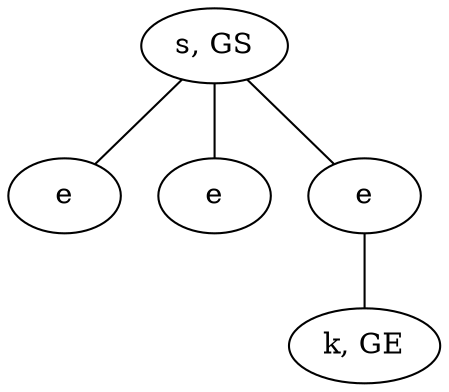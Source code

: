 graph {
BFhU [label="s, GS"]
COJF [label="k, GE"]
CguF [label="e"]
ZKBk [label="e"]
JCYi [label="e"]
BFhU -- CguF
BFhU -- ZKBk
BFhU -- JCYi
JCYi -- COJF
}